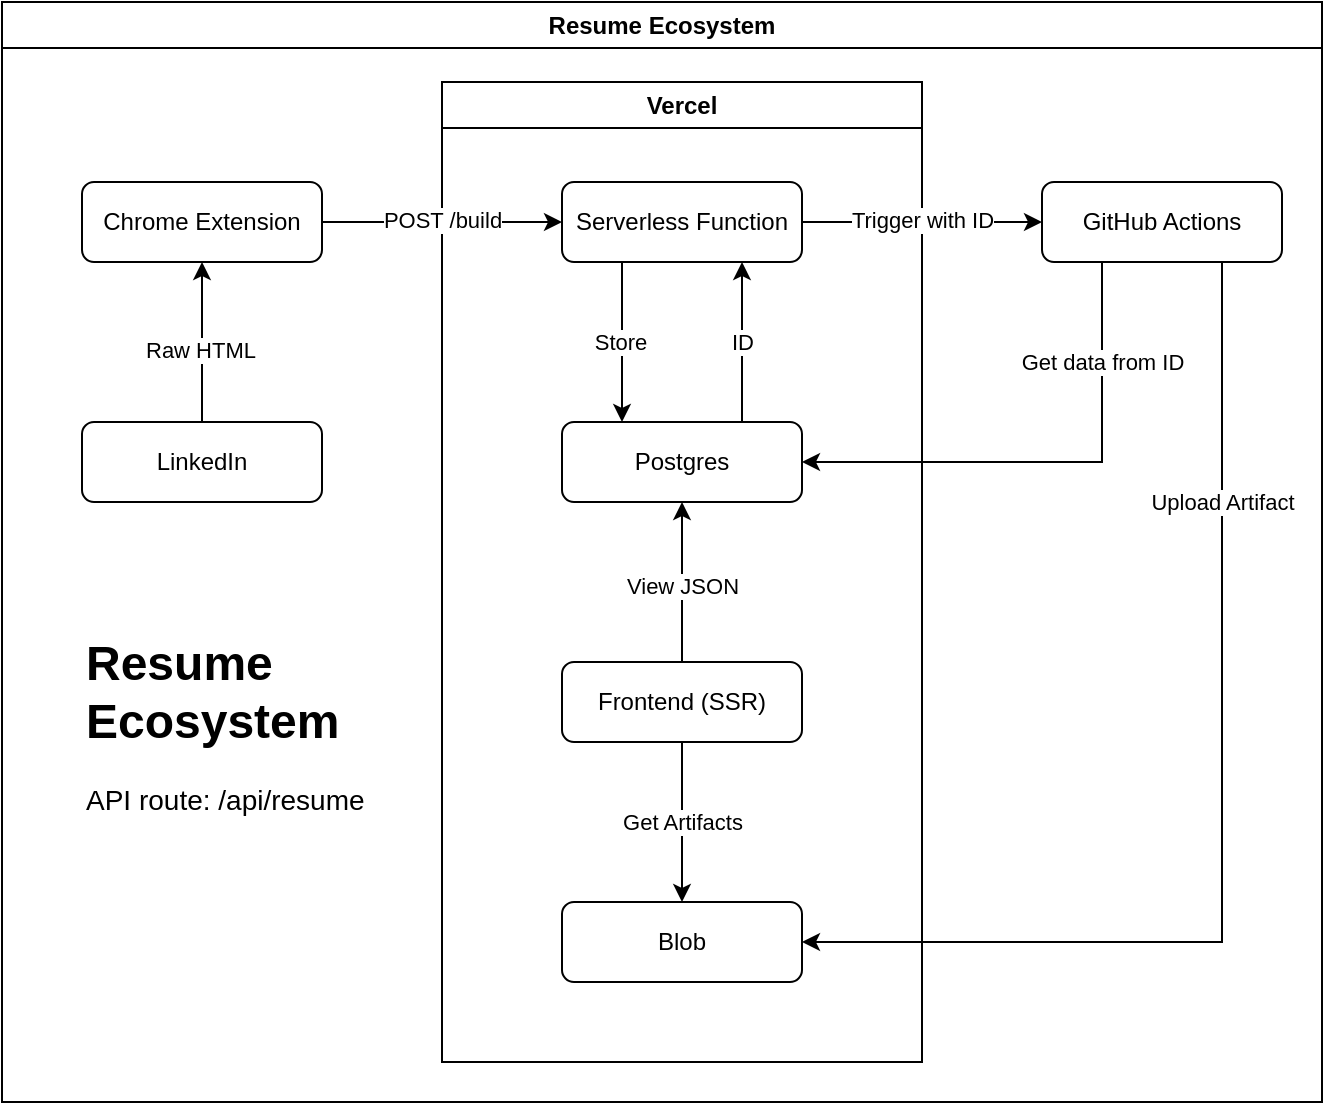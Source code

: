 <mxfile version="24.4.9" type="github" pages="2">
  <diagram name="Ecosystem" id="ZJ2hxQDpWpJ5bP6UpDXm">
    <mxGraphModel dx="1078" dy="618" grid="1" gridSize="10" guides="1" tooltips="1" connect="1" arrows="1" fold="1" page="1" pageScale="1" pageWidth="850" pageHeight="1100" math="0" shadow="0">
      <root>
        <mxCell id="0" />
        <mxCell id="1" parent="0" />
        <mxCell id="JhRV-Fy7fuXpMnecIwgt-110" value="&lt;font style=&quot;font-size: 12px;&quot;&gt;Resume Ecosystem&lt;/font&gt;" style="swimlane;whiteSpace=wrap;html=1;" parent="1" vertex="1">
          <mxGeometry x="50" y="20" width="660" height="550" as="geometry" />
        </mxCell>
        <mxCell id="JhRV-Fy7fuXpMnecIwgt-4" value="LinkedIn" style="rounded=1;whiteSpace=wrap;html=1;" parent="JhRV-Fy7fuXpMnecIwgt-110" vertex="1">
          <mxGeometry x="40" y="210" width="120" height="40" as="geometry" />
        </mxCell>
        <mxCell id="JhRV-Fy7fuXpMnecIwgt-8" value="" style="endArrow=classic;html=1;rounded=0;exitX=0.5;exitY=0;exitDx=0;exitDy=0;entryX=0.5;entryY=1;entryDx=0;entryDy=0;" parent="JhRV-Fy7fuXpMnecIwgt-110" source="JhRV-Fy7fuXpMnecIwgt-4" target="JhRV-Fy7fuXpMnecIwgt-11" edge="1">
          <mxGeometry width="50" height="50" relative="1" as="geometry">
            <mxPoint x="340" y="220" as="sourcePoint" />
            <mxPoint x="160" y="90" as="targetPoint" />
          </mxGeometry>
        </mxCell>
        <mxCell id="JhRV-Fy7fuXpMnecIwgt-9" value="Raw HTML" style="edgeLabel;html=1;align=center;verticalAlign=middle;resizable=0;points=[];" parent="JhRV-Fy7fuXpMnecIwgt-8" vertex="1" connectable="0">
          <mxGeometry x="-0.1" y="1" relative="1" as="geometry">
            <mxPoint as="offset" />
          </mxGeometry>
        </mxCell>
        <mxCell id="JhRV-Fy7fuXpMnecIwgt-11" value="Chrome Extension" style="rounded=1;whiteSpace=wrap;html=1;" parent="JhRV-Fy7fuXpMnecIwgt-110" vertex="1">
          <mxGeometry x="40" y="90" width="120" height="40" as="geometry" />
        </mxCell>
        <mxCell id="JhRV-Fy7fuXpMnecIwgt-21" value="Vercel" style="swimlane;whiteSpace=wrap;html=1;" parent="JhRV-Fy7fuXpMnecIwgt-110" vertex="1">
          <mxGeometry x="220" y="40" width="240" height="490" as="geometry">
            <mxRectangle x="220" y="40" width="80" height="30" as="alternateBounds" />
          </mxGeometry>
        </mxCell>
        <mxCell id="L4RTfrHgs8VyDjyBJn3I-2" value="ID" style="edgeStyle=orthogonalEdgeStyle;rounded=0;orthogonalLoop=1;jettySize=auto;html=1;exitX=0.75;exitY=0;exitDx=0;exitDy=0;entryX=0.75;entryY=1;entryDx=0;entryDy=0;" parent="JhRV-Fy7fuXpMnecIwgt-21" source="JhRV-Fy7fuXpMnecIwgt-23" target="JhRV-Fy7fuXpMnecIwgt-26" edge="1">
          <mxGeometry relative="1" as="geometry" />
        </mxCell>
        <mxCell id="JhRV-Fy7fuXpMnecIwgt-23" value="Postgres" style="rounded=1;whiteSpace=wrap;html=1;" parent="JhRV-Fy7fuXpMnecIwgt-21" vertex="1">
          <mxGeometry x="60" y="170" width="120" height="40" as="geometry" />
        </mxCell>
        <mxCell id="L4RTfrHgs8VyDjyBJn3I-1" style="edgeStyle=orthogonalEdgeStyle;rounded=0;orthogonalLoop=1;jettySize=auto;html=1;exitX=0.25;exitY=1;exitDx=0;exitDy=0;entryX=0.25;entryY=0;entryDx=0;entryDy=0;" parent="JhRV-Fy7fuXpMnecIwgt-21" source="JhRV-Fy7fuXpMnecIwgt-26" target="JhRV-Fy7fuXpMnecIwgt-23" edge="1">
          <mxGeometry relative="1" as="geometry" />
        </mxCell>
        <mxCell id="L4RTfrHgs8VyDjyBJn3I-6" value="Store" style="edgeLabel;html=1;align=center;verticalAlign=middle;resizable=0;points=[];" parent="L4RTfrHgs8VyDjyBJn3I-1" vertex="1" connectable="0">
          <mxGeometry x="-0.117" y="-1" relative="1" as="geometry">
            <mxPoint y="4" as="offset" />
          </mxGeometry>
        </mxCell>
        <mxCell id="JhRV-Fy7fuXpMnecIwgt-26" value="&lt;span style=&quot;font-size: 12.0px;&quot;&gt;Serverless Function&lt;/span&gt;" style="rounded=1;whiteSpace=wrap;html=1;" parent="JhRV-Fy7fuXpMnecIwgt-21" vertex="1">
          <mxGeometry x="60" y="50" width="120" height="40" as="geometry" />
        </mxCell>
        <mxCell id="JhRV-Fy7fuXpMnecIwgt-25" value="Blob" style="rounded=1;whiteSpace=wrap;html=1;" parent="JhRV-Fy7fuXpMnecIwgt-21" vertex="1">
          <mxGeometry x="60" y="410" width="120" height="40" as="geometry" />
        </mxCell>
        <mxCell id="L4RTfrHgs8VyDjyBJn3I-3" style="edgeStyle=orthogonalEdgeStyle;rounded=0;orthogonalLoop=1;jettySize=auto;html=1;entryX=0.5;entryY=1;entryDx=0;entryDy=0;" parent="JhRV-Fy7fuXpMnecIwgt-21" source="JhRV-Fy7fuXpMnecIwgt-96" target="JhRV-Fy7fuXpMnecIwgt-23" edge="1">
          <mxGeometry relative="1" as="geometry" />
        </mxCell>
        <mxCell id="L4RTfrHgs8VyDjyBJn3I-4" value="View JSON" style="edgeLabel;html=1;align=center;verticalAlign=middle;resizable=0;points=[];" parent="L4RTfrHgs8VyDjyBJn3I-3" vertex="1" connectable="0">
          <mxGeometry x="-0.05" relative="1" as="geometry">
            <mxPoint as="offset" />
          </mxGeometry>
        </mxCell>
        <mxCell id="JhRV-Fy7fuXpMnecIwgt-96" value="Frontend (SSR)" style="rounded=1;whiteSpace=wrap;html=1;" parent="JhRV-Fy7fuXpMnecIwgt-21" vertex="1">
          <mxGeometry x="60" y="290" width="120" height="40" as="geometry" />
        </mxCell>
        <mxCell id="JhRV-Fy7fuXpMnecIwgt-103" value="Get Artifacts" style="endArrow=classic;html=1;rounded=0;exitX=0.5;exitY=1;exitDx=0;exitDy=0;entryX=0.5;entryY=0;entryDx=0;entryDy=0;" parent="JhRV-Fy7fuXpMnecIwgt-21" source="JhRV-Fy7fuXpMnecIwgt-96" target="JhRV-Fy7fuXpMnecIwgt-25" edge="1">
          <mxGeometry width="50" height="50" relative="1" as="geometry">
            <mxPoint x="20" y="240" as="sourcePoint" />
            <mxPoint x="70" y="190" as="targetPoint" />
          </mxGeometry>
        </mxCell>
        <mxCell id="JhRV-Fy7fuXpMnecIwgt-108" style="edgeStyle=orthogonalEdgeStyle;rounded=0;orthogonalLoop=1;jettySize=auto;html=1;entryX=1;entryY=0.5;entryDx=0;entryDy=0;exitX=0.75;exitY=1;exitDx=0;exitDy=0;" parent="JhRV-Fy7fuXpMnecIwgt-110" source="JhRV-Fy7fuXpMnecIwgt-27" target="JhRV-Fy7fuXpMnecIwgt-25" edge="1">
          <mxGeometry relative="1" as="geometry">
            <mxPoint x="580" y="480" as="targetPoint" />
            <Array as="points">
              <mxPoint x="610" y="470" />
            </Array>
          </mxGeometry>
        </mxCell>
        <mxCell id="JhRV-Fy7fuXpMnecIwgt-109" value="Upload Artifact" style="edgeLabel;html=1;align=center;verticalAlign=middle;resizable=0;points=[];" parent="JhRV-Fy7fuXpMnecIwgt-108" vertex="1" connectable="0">
          <mxGeometry x="0.312" y="-2" relative="1" as="geometry">
            <mxPoint x="21" y="-218" as="offset" />
          </mxGeometry>
        </mxCell>
        <mxCell id="L4RTfrHgs8VyDjyBJn3I-9" value="&lt;div style=&quot;border-color: var(--border-color); font-variant-ligatures: normal; orphans: 2; widows: 2; text-decoration-thickness: initial; text-decoration-style: initial; text-decoration-color: initial;&quot;&gt;Get data from ID&lt;br&gt;&lt;/div&gt;" style="edgeStyle=orthogonalEdgeStyle;rounded=0;orthogonalLoop=1;jettySize=auto;html=1;exitX=0.25;exitY=1;exitDx=0;exitDy=0;entryX=1;entryY=0.5;entryDx=0;entryDy=0;" parent="JhRV-Fy7fuXpMnecIwgt-110" source="JhRV-Fy7fuXpMnecIwgt-27" target="JhRV-Fy7fuXpMnecIwgt-23" edge="1">
          <mxGeometry x="-0.6" relative="1" as="geometry">
            <mxPoint as="offset" />
            <Array as="points">
              <mxPoint x="550" y="230" />
            </Array>
          </mxGeometry>
        </mxCell>
        <mxCell id="JhRV-Fy7fuXpMnecIwgt-27" value="GitHub Actions" style="rounded=1;whiteSpace=wrap;html=1;" parent="JhRV-Fy7fuXpMnecIwgt-110" vertex="1">
          <mxGeometry x="520" y="90" width="120" height="40" as="geometry" />
        </mxCell>
        <mxCell id="JhRV-Fy7fuXpMnecIwgt-89" value="&lt;h1 style=&quot;margin-top: 0px;&quot;&gt;Resume Ecosystem&lt;/h1&gt;&lt;p&gt;&lt;font style=&quot;font-size: 14px;&quot;&gt;API route: /api/resume&lt;/font&gt;&lt;/p&gt;" style="text;html=1;whiteSpace=wrap;overflow=hidden;rounded=0;" parent="JhRV-Fy7fuXpMnecIwgt-110" vertex="1">
          <mxGeometry x="40" y="310" width="150" height="110" as="geometry" />
        </mxCell>
        <mxCell id="L4RTfrHgs8VyDjyBJn3I-7" style="edgeStyle=orthogonalEdgeStyle;rounded=0;orthogonalLoop=1;jettySize=auto;html=1;exitX=1;exitY=0.5;exitDx=0;exitDy=0;entryX=0;entryY=0.5;entryDx=0;entryDy=0;" parent="JhRV-Fy7fuXpMnecIwgt-110" source="JhRV-Fy7fuXpMnecIwgt-26" target="JhRV-Fy7fuXpMnecIwgt-27" edge="1">
          <mxGeometry relative="1" as="geometry" />
        </mxCell>
        <mxCell id="L4RTfrHgs8VyDjyBJn3I-8" value="Trigger with ID" style="edgeLabel;html=1;align=center;verticalAlign=middle;resizable=0;points=[];" parent="L4RTfrHgs8VyDjyBJn3I-7" vertex="1" connectable="0">
          <mxGeometry x="-0.222" relative="1" as="geometry">
            <mxPoint x="13" y="-1" as="offset" />
          </mxGeometry>
        </mxCell>
        <mxCell id="L4RTfrHgs8VyDjyBJn3I-12" style="edgeStyle=orthogonalEdgeStyle;rounded=0;orthogonalLoop=1;jettySize=auto;html=1;exitX=1;exitY=0.5;exitDx=0;exitDy=0;entryX=0;entryY=0.5;entryDx=0;entryDy=0;" parent="JhRV-Fy7fuXpMnecIwgt-110" source="JhRV-Fy7fuXpMnecIwgt-11" target="JhRV-Fy7fuXpMnecIwgt-26" edge="1">
          <mxGeometry relative="1" as="geometry">
            <mxPoint x="410" y="110" as="sourcePoint" />
            <mxPoint x="260" y="110" as="targetPoint" />
          </mxGeometry>
        </mxCell>
        <mxCell id="L4RTfrHgs8VyDjyBJn3I-13" value="POST /build" style="edgeLabel;html=1;align=center;verticalAlign=middle;resizable=0;points=[];" parent="L4RTfrHgs8VyDjyBJn3I-12" vertex="1" connectable="0">
          <mxGeometry x="-0.222" relative="1" as="geometry">
            <mxPoint x="13" y="-1" as="offset" />
          </mxGeometry>
        </mxCell>
      </root>
    </mxGraphModel>
  </diagram>
  <diagram id="kcF_4Qz1G0lQpnBHhmPi" name="Monorepo">
    <mxGraphModel dx="577" dy="1059" grid="1" gridSize="10" guides="1" tooltips="1" connect="1" arrows="1" fold="1" page="1" pageScale="1" pageWidth="850" pageHeight="1100" math="0" shadow="0">
      <root>
        <mxCell id="0" />
        <mxCell id="1" parent="0" />
        <mxCell id="ASdGKh2aUFNNd5XFepa3-1" value="Monorepo" style="swimlane;whiteSpace=wrap;html=1;" vertex="1" parent="1">
          <mxGeometry x="40" y="40" width="520" height="320" as="geometry" />
        </mxCell>
        <mxCell id="D1ZDg2mw5FMtQj-lg4mV-1" value="root" style="rounded=1;whiteSpace=wrap;html=1;" vertex="1" parent="ASdGKh2aUFNNd5XFepa3-1">
          <mxGeometry x="200" y="40" width="120" height="40" as="geometry" />
        </mxCell>
        <mxCell id="P9RgKcAM5GwO_uJv_BXX-1" value="shared" style="rounded=1;whiteSpace=wrap;html=1;" vertex="1" parent="ASdGKh2aUFNNd5XFepa3-1">
          <mxGeometry x="40" y="120" width="120" height="40" as="geometry" />
        </mxCell>
        <mxCell id="P9RgKcAM5GwO_uJv_BXX-2" value="frontend" style="rounded=1;whiteSpace=wrap;html=1;" vertex="1" parent="ASdGKh2aUFNNd5XFepa3-1">
          <mxGeometry x="40" y="190" width="120" height="40" as="geometry" />
        </mxCell>
        <mxCell id="P9RgKcAM5GwO_uJv_BXX-3" value="extension" style="rounded=1;whiteSpace=wrap;html=1;" vertex="1" parent="ASdGKh2aUFNNd5XFepa3-1">
          <mxGeometry x="200" y="140" width="120" height="40" as="geometry" />
        </mxCell>
        <mxCell id="P9RgKcAM5GwO_uJv_BXX-5" value="actions" style="swimlane;whiteSpace=wrap;html=1;" vertex="1" parent="ASdGKh2aUFNNd5XFepa3-1">
          <mxGeometry x="280" y="80" width="200" height="200" as="geometry" />
        </mxCell>
      </root>
    </mxGraphModel>
  </diagram>
</mxfile>

